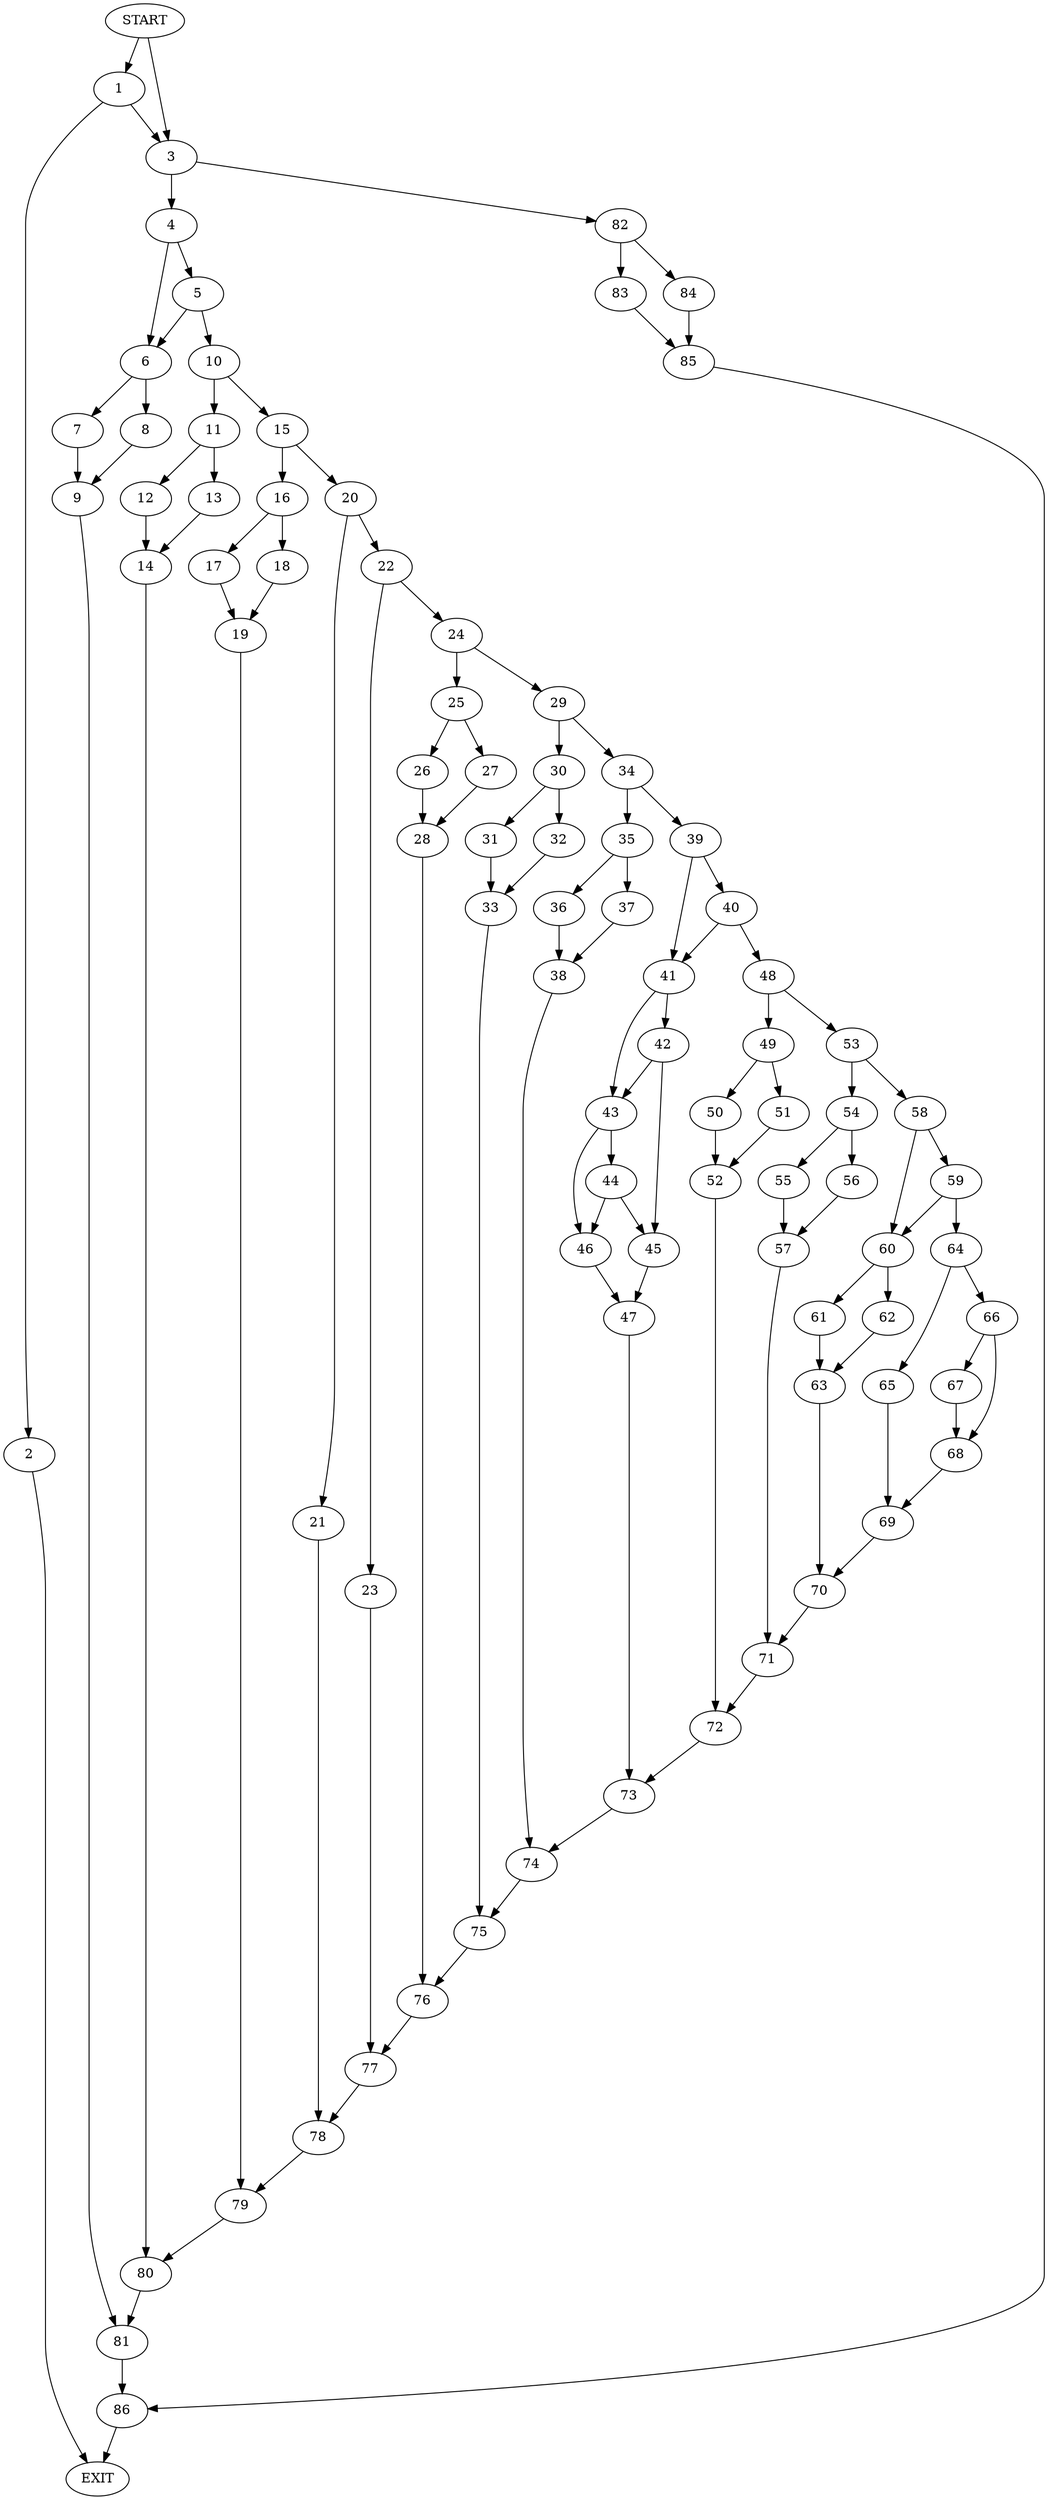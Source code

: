 digraph { 
0 [label="START"];
1;
2;
3;
4;
5;
6;
7;
8;
9;
10;
11;
12;
13;
14;
15;
16;
17;
18;
19;
20;
21;
22;
23;
24;
25;
26;
27;
28;
29;
30;
31;
32;
33;
34;
35;
36;
37;
38;
39;
40;
41;
42;
43;
44;
45;
46;
47;
48;
49;
50;
51;
52;
53;
54;
55;
56;
57;
58;
59;
60;
61;
62;
63;
64;
65;
66;
67;
68;
69;
70;
71;
72;
73;
74;
75;
76;
77;
78;
79;
80;
81;
82;
83;
84;
85;
86;
87[label="EXIT"];
0 -> 1;
0 -> 3;
1 -> 2;
1 -> 3;
2 -> 87;
3 -> 4;
3 -> 82;
4 -> 6;
4 -> 5;
5 -> 6;
5 -> 10;
6 -> 7;
6 -> 8;
7 -> 9;
8 -> 9;
9 -> 81;
10 -> 11;
10 -> 15;
11 -> 12;
11 -> 13;
12 -> 14;
13 -> 14;
14 -> 80;
15 -> 16;
15 -> 20;
16 -> 17;
16 -> 18;
17 -> 19;
18 -> 19;
19 -> 79;
20 -> 21;
20 -> 22;
21 -> 78;
22 -> 23;
22 -> 24;
23 -> 77;
24 -> 25;
24 -> 29;
25 -> 26;
25 -> 27;
26 -> 28;
27 -> 28;
28 -> 76;
29 -> 30;
29 -> 34;
30 -> 31;
30 -> 32;
31 -> 33;
32 -> 33;
33 -> 75;
34 -> 35;
34 -> 39;
35 -> 36;
35 -> 37;
36 -> 38;
37 -> 38;
38 -> 74;
39 -> 41;
39 -> 40;
40 -> 41;
40 -> 48;
41 -> 42;
41 -> 43;
42 -> 45;
42 -> 43;
43 -> 44;
43 -> 46;
44 -> 46;
44 -> 45;
45 -> 47;
46 -> 47;
47 -> 73;
48 -> 49;
48 -> 53;
49 -> 50;
49 -> 51;
50 -> 52;
51 -> 52;
52 -> 72;
53 -> 54;
53 -> 58;
54 -> 55;
54 -> 56;
55 -> 57;
56 -> 57;
57 -> 71;
58 -> 60;
58 -> 59;
59 -> 60;
59 -> 64;
60 -> 61;
60 -> 62;
61 -> 63;
62 -> 63;
63 -> 70;
64 -> 65;
64 -> 66;
65 -> 69;
66 -> 67;
66 -> 68;
67 -> 68;
68 -> 69;
69 -> 70;
70 -> 71;
71 -> 72;
72 -> 73;
73 -> 74;
74 -> 75;
75 -> 76;
76 -> 77;
77 -> 78;
78 -> 79;
79 -> 80;
80 -> 81;
81 -> 86;
82 -> 83;
82 -> 84;
83 -> 85;
84 -> 85;
85 -> 86;
86 -> 87;
}